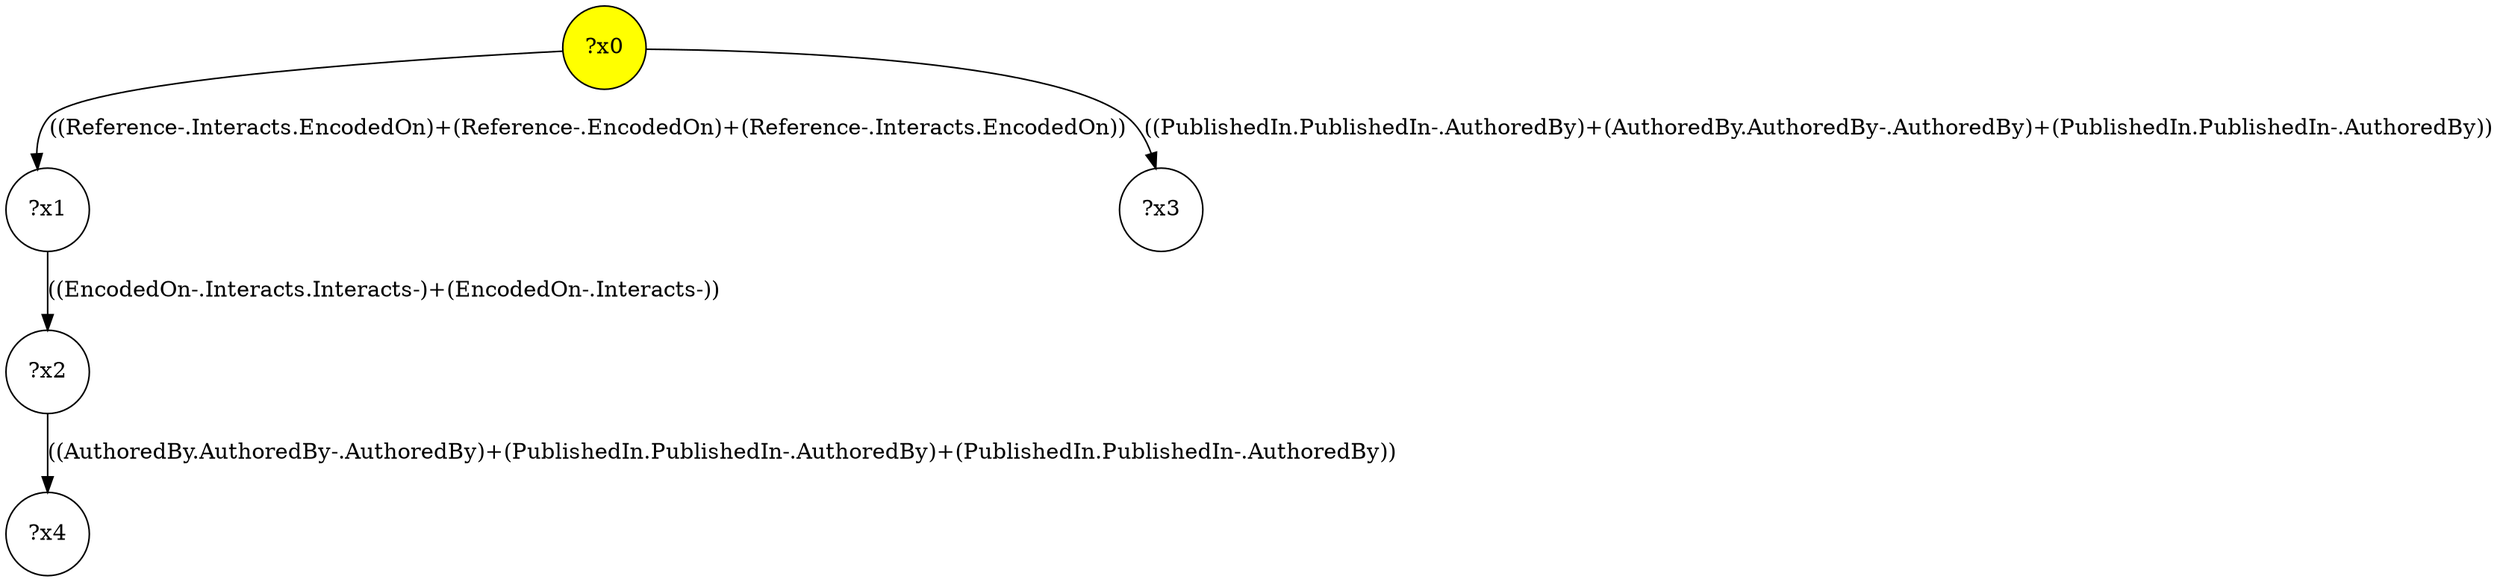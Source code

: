digraph g {
	x0 [fillcolor="yellow", style="filled," shape=circle, label="?x0"];
	x1 [shape=circle, label="?x1"];
	x0 -> x1 [label="((Reference-.Interacts.EncodedOn)+(Reference-.EncodedOn)+(Reference-.Interacts.EncodedOn))"];
	x2 [shape=circle, label="?x2"];
	x1 -> x2 [label="((EncodedOn-.Interacts.Interacts-)+(EncodedOn-.Interacts-))"];
	x3 [shape=circle, label="?x3"];
	x0 -> x3 [label="((PublishedIn.PublishedIn-.AuthoredBy)+(AuthoredBy.AuthoredBy-.AuthoredBy)+(PublishedIn.PublishedIn-.AuthoredBy))"];
	x4 [shape=circle, label="?x4"];
	x2 -> x4 [label="((AuthoredBy.AuthoredBy-.AuthoredBy)+(PublishedIn.PublishedIn-.AuthoredBy)+(PublishedIn.PublishedIn-.AuthoredBy))"];
}

